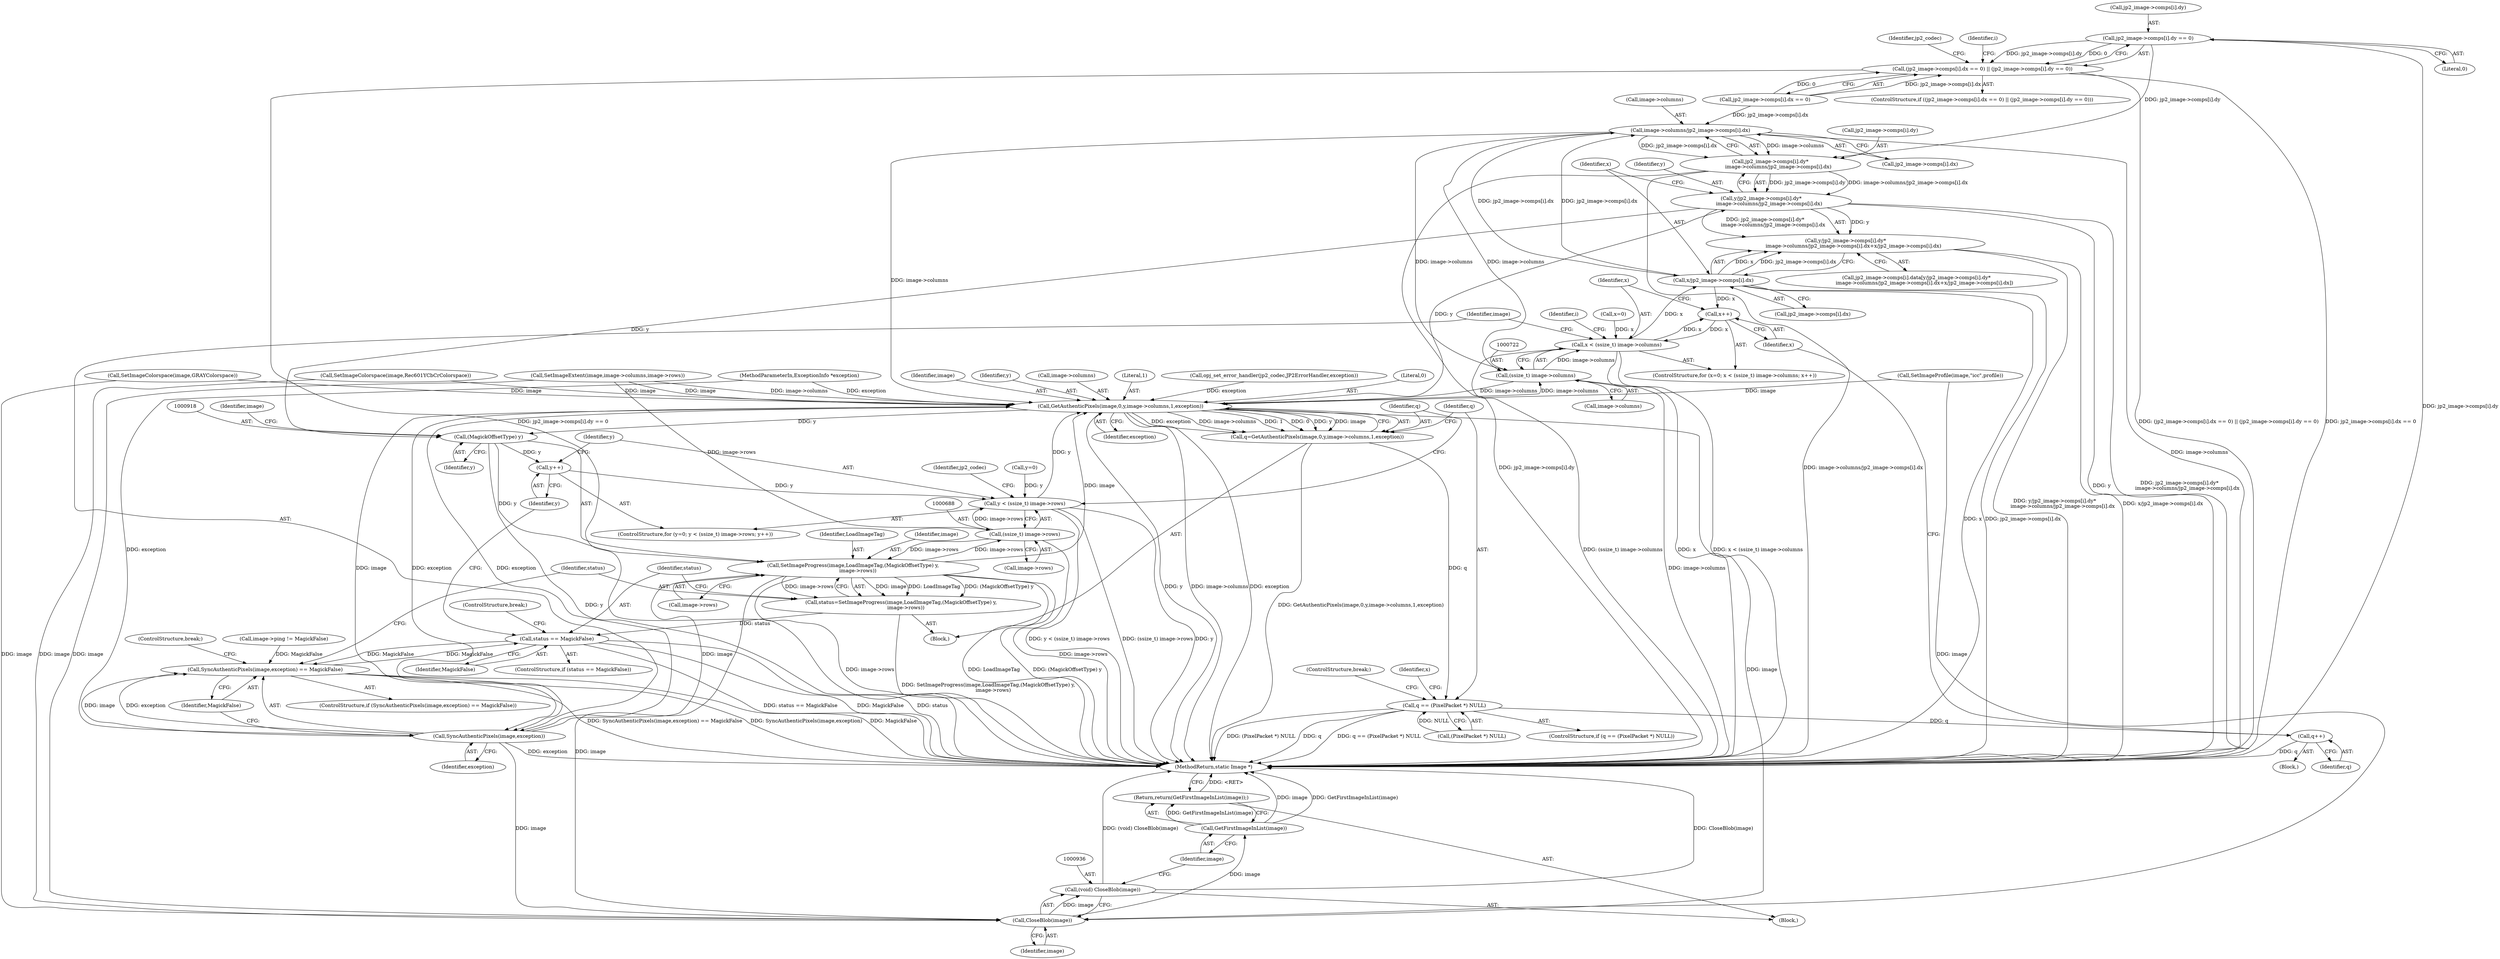 digraph "0_ImageMagick_acee073df34aa4d491bf5cb74d3a15fc80f0a3aa@array" {
"1000513" [label="(Call,jp2_image->comps[i].dy == 0)"];
"1000503" [label="(Call,(jp2_image->comps[i].dx == 0) || (jp2_image->comps[i].dy == 0))"];
"1000779" [label="(Call,jp2_image->comps[i].dy*\n          image->columns/jp2_image->comps[i].dx)"];
"1000777" [label="(Call,y/jp2_image->comps[i].dy*\n          image->columns/jp2_image->comps[i].dx)"];
"1000776" [label="(Call,y/jp2_image->comps[i].dy*\n          image->columns/jp2_image->comps[i].dx+x/jp2_image->comps[i].dx)"];
"1000917" [label="(Call,(MagickOffsetType) y)"];
"1000692" [label="(Call,y++)"];
"1000685" [label="(Call,y < (ssize_t) image->rows)"];
"1000699" [label="(Call,GetAuthenticPixels(image,0,y,image->columns,1,exception))"];
"1000697" [label="(Call,q=GetAuthenticPixels(image,0,y,image->columns,1,exception))"];
"1000709" [label="(Call,q == (PixelPacket *) NULL)"];
"1000903" [label="(Call,q++)"];
"1000721" [label="(Call,(ssize_t) image->columns)"];
"1000719" [label="(Call,x < (ssize_t) image->columns)"];
"1000726" [label="(Call,x++)"];
"1000798" [label="(Call,x/jp2_image->comps[i].dx)"];
"1000787" [label="(Call,image->columns/jp2_image->comps[i].dx)"];
"1000907" [label="(Call,SyncAuthenticPixels(image,exception))"];
"1000906" [label="(Call,SyncAuthenticPixels(image,exception) == MagickFalse)"];
"1000924" [label="(Call,status == MagickFalse)"];
"1000914" [label="(Call,SetImageProgress(image,LoadImageTag,(MagickOffsetType) y,\n      image->rows))"];
"1000687" [label="(Call,(ssize_t) image->rows)"];
"1000912" [label="(Call,status=SetImageProgress(image,LoadImageTag,(MagickOffsetType) y,\n      image->rows))"];
"1000937" [label="(Call,CloseBlob(image))"];
"1000935" [label="(Call,(void) CloseBlob(image))"];
"1000940" [label="(Call,GetFirstImageInList(image))"];
"1000939" [label="(Return,return(GetFirstImageInList(image));)"];
"1000919" [label="(Identifier,y)"];
"1000714" [label="(ControlStructure,break;)"];
"1000711" [label="(Call,(PixelPacket *) NULL)"];
"1000717" [label="(Identifier,x)"];
"1000243" [label="(Call,opj_set_error_handler(jp2_codec,JP2ErrorHandler,exception))"];
"1000681" [label="(ControlStructure,for (y=0; y < (ssize_t) image->rows; y++))"];
"1000920" [label="(Call,image->rows)"];
"1000909" [label="(Identifier,exception)"];
"1000726" [label="(Call,x++)"];
"1000732" [label="(Identifier,i)"];
"1000905" [label="(ControlStructure,if (SyncAuthenticPixels(image,exception) == MagickFalse))"];
"1000514" [label="(Call,jp2_image->comps[i].dy)"];
"1000904" [label="(Identifier,q)"];
"1000780" [label="(Call,jp2_image->comps[i].dy)"];
"1000800" [label="(Call,jp2_image->comps[i].dx)"];
"1000906" [label="(Call,SyncAuthenticPixels(image,exception) == MagickFalse)"];
"1000709" [label="(Call,q == (PixelPacket *) NULL)"];
"1000924" [label="(Call,status == MagickFalse)"];
"1000685" [label="(Call,y < (ssize_t) image->rows)"];
"1000791" [label="(Call,jp2_image->comps[i].dx)"];
"1000503" [label="(Call,(jp2_image->comps[i].dx == 0) || (jp2_image->comps[i].dy == 0))"];
"1000923" [label="(ControlStructure,if (status == MagickFalse))"];
"1000942" [label="(MethodReturn,static Image *)"];
"1000929" [label="(Identifier,jp2_codec)"];
"1000799" [label="(Identifier,x)"];
"1000700" [label="(Identifier,image)"];
"1000911" [label="(ControlStructure,break;)"];
"1000513" [label="(Call,jp2_image->comps[i].dy == 0)"];
"1000940" [label="(Call,GetFirstImageInList(image))"];
"1000719" [label="(Call,x < (ssize_t) image->columns)"];
"1000787" [label="(Call,image->columns/jp2_image->comps[i].dx)"];
"1000707" [label="(Identifier,exception)"];
"1000917" [label="(Call,(MagickOffsetType) y)"];
"1000925" [label="(Identifier,status)"];
"1000702" [label="(Identifier,y)"];
"1000682" [label="(Call,y=0)"];
"1000778" [label="(Identifier,y)"];
"1000910" [label="(Identifier,MagickFalse)"];
"1000703" [label="(Call,image->columns)"];
"1000728" [label="(Block,)"];
"1000521" [label="(Literal,0)"];
"1000941" [label="(Identifier,image)"];
"1000926" [label="(Identifier,MagickFalse)"];
"1000914" [label="(Call,SetImageProgress(image,LoadImageTag,(MagickOffsetType) y,\n      image->rows))"];
"1000779" [label="(Call,jp2_image->comps[i].dy*\n          image->columns/jp2_image->comps[i].dx)"];
"1000721" [label="(Call,(ssize_t) image->columns)"];
"1000938" [label="(Identifier,image)"];
"1000710" [label="(Identifier,q)"];
"1000600" [label="(Call,SetImageColorspace(image,GRAYColorspace))"];
"1000915" [label="(Identifier,image)"];
"1000108" [label="(Block,)"];
"1000777" [label="(Call,y/jp2_image->comps[i].dy*\n          image->columns/jp2_image->comps[i].dx)"];
"1000939" [label="(Return,return(GetFirstImageInList(image));)"];
"1000621" [label="(Call,SetImageColorspace(image,Rec601YCbCrColorspace))"];
"1000776" [label="(Call,y/jp2_image->comps[i].dy*\n          image->columns/jp2_image->comps[i].dx+x/jp2_image->comps[i].dx)"];
"1000107" [label="(MethodParameterIn,ExceptionInfo *exception)"];
"1000706" [label="(Literal,1)"];
"1000699" [label="(Call,GetAuthenticPixels(image,0,y,image->columns,1,exception))"];
"1000937" [label="(Call,CloseBlob(image))"];
"1000692" [label="(Call,y++)"];
"1000665" [label="(Call,image->ping != MagickFalse)"];
"1000689" [label="(Call,image->rows)"];
"1000715" [label="(ControlStructure,for (x=0; x < (ssize_t) image->columns; x++))"];
"1000908" [label="(Identifier,image)"];
"1000768" [label="(Call,jp2_image->comps[i].data[y/jp2_image->comps[i].dy*\n          image->columns/jp2_image->comps[i].dx+x/jp2_image->comps[i].dx])"];
"1000524" [label="(Identifier,jp2_codec)"];
"1000708" [label="(ControlStructure,if (q == (PixelPacket *) NULL))"];
"1000686" [label="(Identifier,y)"];
"1000916" [label="(Identifier,LoadImageTag)"];
"1000912" [label="(Call,status=SetImageProgress(image,LoadImageTag,(MagickOffsetType) y,\n      image->rows))"];
"1000697" [label="(Call,q=GetAuthenticPixels(image,0,y,image->columns,1,exception))"];
"1000913" [label="(Identifier,status)"];
"1000500" [label="(Identifier,i)"];
"1000693" [label="(Identifier,y)"];
"1000903" [label="(Call,q++)"];
"1000798" [label="(Call,x/jp2_image->comps[i].dx)"];
"1000727" [label="(Identifier,x)"];
"1000660" [label="(Call,SetImageProfile(image,\"icc\",profile))"];
"1000502" [label="(ControlStructure,if ((jp2_image->comps[i].dx == 0) || (jp2_image->comps[i].dy == 0)))"];
"1000694" [label="(Block,)"];
"1000701" [label="(Literal,0)"];
"1000698" [label="(Identifier,q)"];
"1000504" [label="(Call,jp2_image->comps[i].dx == 0)"];
"1000716" [label="(Call,x=0)"];
"1000935" [label="(Call,(void) CloseBlob(image))"];
"1000907" [label="(Call,SyncAuthenticPixels(image,exception))"];
"1000927" [label="(ControlStructure,break;)"];
"1000723" [label="(Call,image->columns)"];
"1000921" [label="(Identifier,image)"];
"1000788" [label="(Call,image->columns)"];
"1000566" [label="(Call,SetImageExtent(image,image->columns,image->rows))"];
"1000687" [label="(Call,(ssize_t) image->rows)"];
"1000720" [label="(Identifier,x)"];
"1000513" -> "1000503"  [label="AST: "];
"1000513" -> "1000521"  [label="CFG: "];
"1000514" -> "1000513"  [label="AST: "];
"1000521" -> "1000513"  [label="AST: "];
"1000503" -> "1000513"  [label="CFG: "];
"1000513" -> "1000942"  [label="DDG: jp2_image->comps[i].dy"];
"1000513" -> "1000503"  [label="DDG: jp2_image->comps[i].dy"];
"1000513" -> "1000503"  [label="DDG: 0"];
"1000513" -> "1000779"  [label="DDG: jp2_image->comps[i].dy"];
"1000503" -> "1000502"  [label="AST: "];
"1000503" -> "1000504"  [label="CFG: "];
"1000504" -> "1000503"  [label="AST: "];
"1000524" -> "1000503"  [label="CFG: "];
"1000500" -> "1000503"  [label="CFG: "];
"1000503" -> "1000942"  [label="DDG: jp2_image->comps[i].dy == 0"];
"1000503" -> "1000942"  [label="DDG: (jp2_image->comps[i].dx == 0) || (jp2_image->comps[i].dy == 0)"];
"1000503" -> "1000942"  [label="DDG: jp2_image->comps[i].dx == 0"];
"1000504" -> "1000503"  [label="DDG: jp2_image->comps[i].dx"];
"1000504" -> "1000503"  [label="DDG: 0"];
"1000779" -> "1000777"  [label="AST: "];
"1000779" -> "1000787"  [label="CFG: "];
"1000780" -> "1000779"  [label="AST: "];
"1000787" -> "1000779"  [label="AST: "];
"1000777" -> "1000779"  [label="CFG: "];
"1000779" -> "1000942"  [label="DDG: jp2_image->comps[i].dy"];
"1000779" -> "1000942"  [label="DDG: image->columns/jp2_image->comps[i].dx"];
"1000779" -> "1000777"  [label="DDG: jp2_image->comps[i].dy"];
"1000779" -> "1000777"  [label="DDG: image->columns/jp2_image->comps[i].dx"];
"1000787" -> "1000779"  [label="DDG: image->columns"];
"1000787" -> "1000779"  [label="DDG: jp2_image->comps[i].dx"];
"1000777" -> "1000776"  [label="AST: "];
"1000778" -> "1000777"  [label="AST: "];
"1000799" -> "1000777"  [label="CFG: "];
"1000777" -> "1000942"  [label="DDG: y"];
"1000777" -> "1000942"  [label="DDG: jp2_image->comps[i].dy*\n          image->columns/jp2_image->comps[i].dx"];
"1000777" -> "1000776"  [label="DDG: y"];
"1000777" -> "1000776"  [label="DDG: jp2_image->comps[i].dy*\n          image->columns/jp2_image->comps[i].dx"];
"1000699" -> "1000777"  [label="DDG: y"];
"1000777" -> "1000917"  [label="DDG: y"];
"1000776" -> "1000768"  [label="AST: "];
"1000776" -> "1000798"  [label="CFG: "];
"1000798" -> "1000776"  [label="AST: "];
"1000768" -> "1000776"  [label="CFG: "];
"1000776" -> "1000942"  [label="DDG: y/jp2_image->comps[i].dy*\n          image->columns/jp2_image->comps[i].dx"];
"1000776" -> "1000942"  [label="DDG: x/jp2_image->comps[i].dx"];
"1000798" -> "1000776"  [label="DDG: x"];
"1000798" -> "1000776"  [label="DDG: jp2_image->comps[i].dx"];
"1000917" -> "1000914"  [label="AST: "];
"1000917" -> "1000919"  [label="CFG: "];
"1000918" -> "1000917"  [label="AST: "];
"1000919" -> "1000917"  [label="AST: "];
"1000921" -> "1000917"  [label="CFG: "];
"1000917" -> "1000942"  [label="DDG: y"];
"1000917" -> "1000692"  [label="DDG: y"];
"1000917" -> "1000914"  [label="DDG: y"];
"1000699" -> "1000917"  [label="DDG: y"];
"1000692" -> "1000681"  [label="AST: "];
"1000692" -> "1000693"  [label="CFG: "];
"1000693" -> "1000692"  [label="AST: "];
"1000686" -> "1000692"  [label="CFG: "];
"1000692" -> "1000685"  [label="DDG: y"];
"1000685" -> "1000681"  [label="AST: "];
"1000685" -> "1000687"  [label="CFG: "];
"1000686" -> "1000685"  [label="AST: "];
"1000687" -> "1000685"  [label="AST: "];
"1000698" -> "1000685"  [label="CFG: "];
"1000929" -> "1000685"  [label="CFG: "];
"1000685" -> "1000942"  [label="DDG: y < (ssize_t) image->rows"];
"1000685" -> "1000942"  [label="DDG: (ssize_t) image->rows"];
"1000685" -> "1000942"  [label="DDG: y"];
"1000682" -> "1000685"  [label="DDG: y"];
"1000687" -> "1000685"  [label="DDG: image->rows"];
"1000685" -> "1000699"  [label="DDG: y"];
"1000699" -> "1000697"  [label="AST: "];
"1000699" -> "1000707"  [label="CFG: "];
"1000700" -> "1000699"  [label="AST: "];
"1000701" -> "1000699"  [label="AST: "];
"1000702" -> "1000699"  [label="AST: "];
"1000703" -> "1000699"  [label="AST: "];
"1000706" -> "1000699"  [label="AST: "];
"1000707" -> "1000699"  [label="AST: "];
"1000697" -> "1000699"  [label="CFG: "];
"1000699" -> "1000942"  [label="DDG: y"];
"1000699" -> "1000942"  [label="DDG: image->columns"];
"1000699" -> "1000942"  [label="DDG: exception"];
"1000699" -> "1000697"  [label="DDG: exception"];
"1000699" -> "1000697"  [label="DDG: image->columns"];
"1000699" -> "1000697"  [label="DDG: 1"];
"1000699" -> "1000697"  [label="DDG: 0"];
"1000699" -> "1000697"  [label="DDG: y"];
"1000699" -> "1000697"  [label="DDG: image"];
"1000621" -> "1000699"  [label="DDG: image"];
"1000660" -> "1000699"  [label="DDG: image"];
"1000566" -> "1000699"  [label="DDG: image"];
"1000566" -> "1000699"  [label="DDG: image->columns"];
"1000914" -> "1000699"  [label="DDG: image"];
"1000600" -> "1000699"  [label="DDG: image"];
"1000787" -> "1000699"  [label="DDG: image->columns"];
"1000721" -> "1000699"  [label="DDG: image->columns"];
"1000243" -> "1000699"  [label="DDG: exception"];
"1000907" -> "1000699"  [label="DDG: exception"];
"1000107" -> "1000699"  [label="DDG: exception"];
"1000699" -> "1000721"  [label="DDG: image->columns"];
"1000699" -> "1000907"  [label="DDG: image"];
"1000699" -> "1000907"  [label="DDG: exception"];
"1000699" -> "1000937"  [label="DDG: image"];
"1000697" -> "1000694"  [label="AST: "];
"1000698" -> "1000697"  [label="AST: "];
"1000710" -> "1000697"  [label="CFG: "];
"1000697" -> "1000942"  [label="DDG: GetAuthenticPixels(image,0,y,image->columns,1,exception)"];
"1000697" -> "1000709"  [label="DDG: q"];
"1000709" -> "1000708"  [label="AST: "];
"1000709" -> "1000711"  [label="CFG: "];
"1000710" -> "1000709"  [label="AST: "];
"1000711" -> "1000709"  [label="AST: "];
"1000714" -> "1000709"  [label="CFG: "];
"1000717" -> "1000709"  [label="CFG: "];
"1000709" -> "1000942"  [label="DDG: q == (PixelPacket *) NULL"];
"1000709" -> "1000942"  [label="DDG: (PixelPacket *) NULL"];
"1000709" -> "1000942"  [label="DDG: q"];
"1000711" -> "1000709"  [label="DDG: NULL"];
"1000709" -> "1000903"  [label="DDG: q"];
"1000903" -> "1000728"  [label="AST: "];
"1000903" -> "1000904"  [label="CFG: "];
"1000904" -> "1000903"  [label="AST: "];
"1000727" -> "1000903"  [label="CFG: "];
"1000903" -> "1000942"  [label="DDG: q"];
"1000721" -> "1000719"  [label="AST: "];
"1000721" -> "1000723"  [label="CFG: "];
"1000722" -> "1000721"  [label="AST: "];
"1000723" -> "1000721"  [label="AST: "];
"1000719" -> "1000721"  [label="CFG: "];
"1000721" -> "1000942"  [label="DDG: image->columns"];
"1000721" -> "1000719"  [label="DDG: image->columns"];
"1000787" -> "1000721"  [label="DDG: image->columns"];
"1000721" -> "1000787"  [label="DDG: image->columns"];
"1000719" -> "1000715"  [label="AST: "];
"1000720" -> "1000719"  [label="AST: "];
"1000732" -> "1000719"  [label="CFG: "];
"1000908" -> "1000719"  [label="CFG: "];
"1000719" -> "1000942"  [label="DDG: (ssize_t) image->columns"];
"1000719" -> "1000942"  [label="DDG: x"];
"1000719" -> "1000942"  [label="DDG: x < (ssize_t) image->columns"];
"1000726" -> "1000719"  [label="DDG: x"];
"1000716" -> "1000719"  [label="DDG: x"];
"1000719" -> "1000726"  [label="DDG: x"];
"1000719" -> "1000798"  [label="DDG: x"];
"1000726" -> "1000715"  [label="AST: "];
"1000726" -> "1000727"  [label="CFG: "];
"1000727" -> "1000726"  [label="AST: "];
"1000720" -> "1000726"  [label="CFG: "];
"1000798" -> "1000726"  [label="DDG: x"];
"1000798" -> "1000800"  [label="CFG: "];
"1000799" -> "1000798"  [label="AST: "];
"1000800" -> "1000798"  [label="AST: "];
"1000798" -> "1000942"  [label="DDG: jp2_image->comps[i].dx"];
"1000798" -> "1000942"  [label="DDG: x"];
"1000798" -> "1000787"  [label="DDG: jp2_image->comps[i].dx"];
"1000787" -> "1000798"  [label="DDG: jp2_image->comps[i].dx"];
"1000787" -> "1000791"  [label="CFG: "];
"1000788" -> "1000787"  [label="AST: "];
"1000791" -> "1000787"  [label="AST: "];
"1000787" -> "1000942"  [label="DDG: image->columns"];
"1000504" -> "1000787"  [label="DDG: jp2_image->comps[i].dx"];
"1000907" -> "1000906"  [label="AST: "];
"1000907" -> "1000909"  [label="CFG: "];
"1000908" -> "1000907"  [label="AST: "];
"1000909" -> "1000907"  [label="AST: "];
"1000910" -> "1000907"  [label="CFG: "];
"1000907" -> "1000942"  [label="DDG: exception"];
"1000907" -> "1000906"  [label="DDG: image"];
"1000907" -> "1000906"  [label="DDG: exception"];
"1000107" -> "1000907"  [label="DDG: exception"];
"1000907" -> "1000914"  [label="DDG: image"];
"1000907" -> "1000937"  [label="DDG: image"];
"1000906" -> "1000905"  [label="AST: "];
"1000906" -> "1000910"  [label="CFG: "];
"1000910" -> "1000906"  [label="AST: "];
"1000911" -> "1000906"  [label="CFG: "];
"1000913" -> "1000906"  [label="CFG: "];
"1000906" -> "1000942"  [label="DDG: SyncAuthenticPixels(image,exception) == MagickFalse"];
"1000906" -> "1000942"  [label="DDG: SyncAuthenticPixels(image,exception)"];
"1000906" -> "1000942"  [label="DDG: MagickFalse"];
"1000924" -> "1000906"  [label="DDG: MagickFalse"];
"1000665" -> "1000906"  [label="DDG: MagickFalse"];
"1000906" -> "1000924"  [label="DDG: MagickFalse"];
"1000924" -> "1000923"  [label="AST: "];
"1000924" -> "1000926"  [label="CFG: "];
"1000925" -> "1000924"  [label="AST: "];
"1000926" -> "1000924"  [label="AST: "];
"1000927" -> "1000924"  [label="CFG: "];
"1000693" -> "1000924"  [label="CFG: "];
"1000924" -> "1000942"  [label="DDG: MagickFalse"];
"1000924" -> "1000942"  [label="DDG: status"];
"1000924" -> "1000942"  [label="DDG: status == MagickFalse"];
"1000912" -> "1000924"  [label="DDG: status"];
"1000914" -> "1000912"  [label="AST: "];
"1000914" -> "1000920"  [label="CFG: "];
"1000915" -> "1000914"  [label="AST: "];
"1000916" -> "1000914"  [label="AST: "];
"1000920" -> "1000914"  [label="AST: "];
"1000912" -> "1000914"  [label="CFG: "];
"1000914" -> "1000942"  [label="DDG: image->rows"];
"1000914" -> "1000942"  [label="DDG: LoadImageTag"];
"1000914" -> "1000942"  [label="DDG: (MagickOffsetType) y"];
"1000914" -> "1000687"  [label="DDG: image->rows"];
"1000914" -> "1000912"  [label="DDG: image"];
"1000914" -> "1000912"  [label="DDG: LoadImageTag"];
"1000914" -> "1000912"  [label="DDG: (MagickOffsetType) y"];
"1000914" -> "1000912"  [label="DDG: image->rows"];
"1000687" -> "1000914"  [label="DDG: image->rows"];
"1000914" -> "1000937"  [label="DDG: image"];
"1000687" -> "1000689"  [label="CFG: "];
"1000688" -> "1000687"  [label="AST: "];
"1000689" -> "1000687"  [label="AST: "];
"1000687" -> "1000942"  [label="DDG: image->rows"];
"1000566" -> "1000687"  [label="DDG: image->rows"];
"1000912" -> "1000694"  [label="AST: "];
"1000913" -> "1000912"  [label="AST: "];
"1000925" -> "1000912"  [label="CFG: "];
"1000912" -> "1000942"  [label="DDG: SetImageProgress(image,LoadImageTag,(MagickOffsetType) y,\n      image->rows)"];
"1000937" -> "1000935"  [label="AST: "];
"1000937" -> "1000938"  [label="CFG: "];
"1000938" -> "1000937"  [label="AST: "];
"1000935" -> "1000937"  [label="CFG: "];
"1000937" -> "1000935"  [label="DDG: image"];
"1000621" -> "1000937"  [label="DDG: image"];
"1000660" -> "1000937"  [label="DDG: image"];
"1000566" -> "1000937"  [label="DDG: image"];
"1000600" -> "1000937"  [label="DDG: image"];
"1000937" -> "1000940"  [label="DDG: image"];
"1000935" -> "1000108"  [label="AST: "];
"1000936" -> "1000935"  [label="AST: "];
"1000941" -> "1000935"  [label="CFG: "];
"1000935" -> "1000942"  [label="DDG: (void) CloseBlob(image)"];
"1000935" -> "1000942"  [label="DDG: CloseBlob(image)"];
"1000940" -> "1000939"  [label="AST: "];
"1000940" -> "1000941"  [label="CFG: "];
"1000941" -> "1000940"  [label="AST: "];
"1000939" -> "1000940"  [label="CFG: "];
"1000940" -> "1000942"  [label="DDG: image"];
"1000940" -> "1000942"  [label="DDG: GetFirstImageInList(image)"];
"1000940" -> "1000939"  [label="DDG: GetFirstImageInList(image)"];
"1000939" -> "1000108"  [label="AST: "];
"1000942" -> "1000939"  [label="CFG: "];
"1000939" -> "1000942"  [label="DDG: <RET>"];
}
